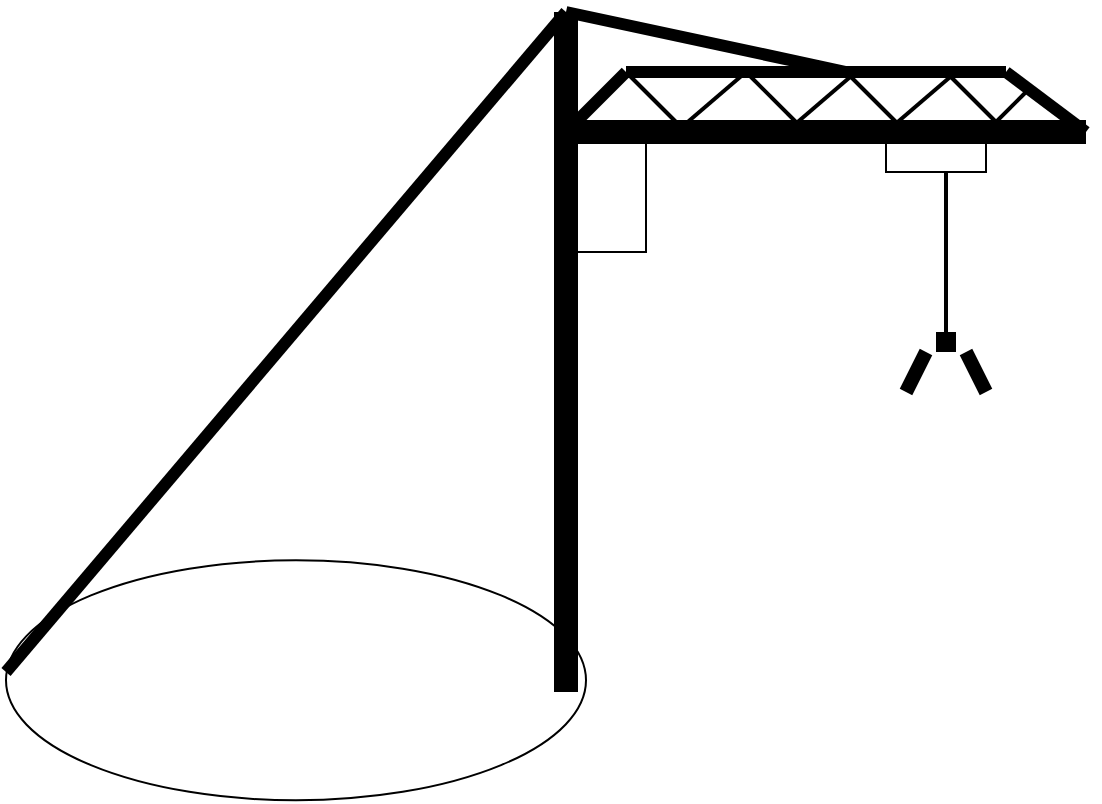 <mxfile version="12.8.0" type="device"><diagram id="F7mzMmhK4mcolFGKgG4K" name="Page-1"><mxGraphModel dx="2066" dy="1083" grid="1" gridSize="10" guides="1" tooltips="1" connect="1" arrows="1" fold="1" page="1" pageScale="1" pageWidth="827" pageHeight="1169" math="0" shadow="0"><root><mxCell id="0"/><mxCell id="1" parent="0"/><mxCell id="uMV4kA-loxWyXcrPjuUd-5" value="" style="rounded=0;whiteSpace=wrap;html=1;" vertex="1" parent="1"><mxGeometry x="480" y="170" width="50" height="20" as="geometry"/></mxCell><mxCell id="uMV4kA-loxWyXcrPjuUd-6" value="" style="rounded=0;whiteSpace=wrap;html=1;" vertex="1" parent="1"><mxGeometry x="320" y="170" width="40" height="60" as="geometry"/></mxCell><mxCell id="uMV4kA-loxWyXcrPjuUd-7" value="" style="ellipse;whiteSpace=wrap;html=1;" vertex="1" parent="1"><mxGeometry x="40" y="384.14" width="290" height="120" as="geometry"/></mxCell><mxCell id="uMV4kA-loxWyXcrPjuUd-8" value="" style="endArrow=none;html=1;strokeWidth=12;" edge="1" parent="1"><mxGeometry width="50" height="50" relative="1" as="geometry"><mxPoint x="320" y="450" as="sourcePoint"/><mxPoint x="320" y="110" as="targetPoint"/></mxGeometry></mxCell><mxCell id="uMV4kA-loxWyXcrPjuUd-9" value="" style="endArrow=none;html=1;strokeWidth=12;" edge="1" parent="1"><mxGeometry width="50" height="50" relative="1" as="geometry"><mxPoint x="320" y="170" as="sourcePoint"/><mxPoint x="580" y="170" as="targetPoint"/></mxGeometry></mxCell><mxCell id="uMV4kA-loxWyXcrPjuUd-10" value="" style="endArrow=none;html=1;strokeWidth=6;jumpSize=0;" edge="1" parent="1"><mxGeometry width="50" height="50" relative="1" as="geometry"><mxPoint x="320" y="170" as="sourcePoint"/><mxPoint x="350" y="140" as="targetPoint"/></mxGeometry></mxCell><mxCell id="uMV4kA-loxWyXcrPjuUd-11" value="" style="endArrow=none;html=1;strokeWidth=6;" edge="1" parent="1"><mxGeometry width="50" height="50" relative="1" as="geometry"><mxPoint x="350" y="140" as="sourcePoint"/><mxPoint x="540" y="140" as="targetPoint"/></mxGeometry></mxCell><mxCell id="uMV4kA-loxWyXcrPjuUd-12" value="" style="endArrow=none;html=1;strokeWidth=6;" edge="1" parent="1"><mxGeometry width="50" height="50" relative="1" as="geometry"><mxPoint x="580" y="170" as="sourcePoint"/><mxPoint x="540" y="140" as="targetPoint"/></mxGeometry></mxCell><mxCell id="uMV4kA-loxWyXcrPjuUd-13" value="" style="endArrow=none;html=1;strokeWidth=6;" edge="1" parent="1"><mxGeometry width="50" height="50" relative="1" as="geometry"><mxPoint x="40" y="440" as="sourcePoint"/><mxPoint x="320" y="110" as="targetPoint"/></mxGeometry></mxCell><mxCell id="uMV4kA-loxWyXcrPjuUd-14" value="" style="endArrow=none;html=1;strokeWidth=6;" edge="1" parent="1"><mxGeometry width="50" height="50" relative="1" as="geometry"><mxPoint x="320" y="110" as="sourcePoint"/><mxPoint x="460" y="140" as="targetPoint"/></mxGeometry></mxCell><mxCell id="uMV4kA-loxWyXcrPjuUd-15" value="" style="endArrow=none;html=1;strokeWidth=2;" edge="1" parent="1"><mxGeometry width="50" height="50" relative="1" as="geometry"><mxPoint x="380" y="170" as="sourcePoint"/><mxPoint x="350" y="140" as="targetPoint"/></mxGeometry></mxCell><mxCell id="uMV4kA-loxWyXcrPjuUd-16" value="" style="endArrow=none;html=1;strokeWidth=2;" edge="1" parent="1"><mxGeometry width="50" height="50" relative="1" as="geometry"><mxPoint x="375.02" y="170" as="sourcePoint"/><mxPoint x="410" y="140" as="targetPoint"/></mxGeometry></mxCell><mxCell id="uMV4kA-loxWyXcrPjuUd-17" value="" style="endArrow=none;html=1;strokeWidth=2;" edge="1" parent="1"><mxGeometry width="50" height="50" relative="1" as="geometry"><mxPoint x="440" y="170" as="sourcePoint"/><mxPoint x="410" y="140" as="targetPoint"/></mxGeometry></mxCell><mxCell id="uMV4kA-loxWyXcrPjuUd-18" value="" style="endArrow=none;html=1;strokeWidth=2;" edge="1" parent="1"><mxGeometry width="50" height="50" relative="1" as="geometry"><mxPoint x="430" y="170" as="sourcePoint"/><mxPoint x="464.98" y="140" as="targetPoint"/></mxGeometry></mxCell><mxCell id="uMV4kA-loxWyXcrPjuUd-19" value="" style="endArrow=none;html=1;strokeWidth=2;" edge="1" parent="1"><mxGeometry width="50" height="50" relative="1" as="geometry"><mxPoint x="490.02" y="170" as="sourcePoint"/><mxPoint x="460.02" y="140" as="targetPoint"/></mxGeometry></mxCell><mxCell id="uMV4kA-loxWyXcrPjuUd-20" value="" style="endArrow=none;html=1;strokeWidth=2;" edge="1" parent="1"><mxGeometry width="50" height="50" relative="1" as="geometry"><mxPoint x="480" y="170" as="sourcePoint"/><mxPoint x="514.98" y="140" as="targetPoint"/></mxGeometry></mxCell><mxCell id="uMV4kA-loxWyXcrPjuUd-21" value="" style="endArrow=none;html=1;strokeWidth=2;" edge="1" parent="1"><mxGeometry width="50" height="50" relative="1" as="geometry"><mxPoint x="540" y="170" as="sourcePoint"/><mxPoint x="510" y="140" as="targetPoint"/></mxGeometry></mxCell><mxCell id="uMV4kA-loxWyXcrPjuUd-22" value="" style="endArrow=none;html=1;strokeWidth=2;" edge="1" parent="1"><mxGeometry width="50" height="50" relative="1" as="geometry"><mxPoint x="530" y="170" as="sourcePoint"/><mxPoint x="550" y="150" as="targetPoint"/></mxGeometry></mxCell><mxCell id="uMV4kA-loxWyXcrPjuUd-24" value="" style="endArrow=none;html=1;strokeWidth=2;" edge="1" parent="1"><mxGeometry width="50" height="50" relative="1" as="geometry"><mxPoint x="510" y="280" as="sourcePoint"/><mxPoint x="510" y="190" as="targetPoint"/></mxGeometry></mxCell><mxCell id="uMV4kA-loxWyXcrPjuUd-56" value="" style="endArrow=none;html=1;strokeColor=#000000;strokeWidth=10;" edge="1" parent="1"><mxGeometry width="50" height="50" relative="1" as="geometry"><mxPoint x="510" y="280" as="sourcePoint"/><mxPoint x="510" y="270" as="targetPoint"/></mxGeometry></mxCell><mxCell id="uMV4kA-loxWyXcrPjuUd-61" value="" style="endArrow=none;html=1;strokeColor=#000000;strokeWidth=7;startSize=6;endSize=6;" edge="1" parent="1"><mxGeometry width="50" height="50" relative="1" as="geometry"><mxPoint x="500" y="280" as="sourcePoint"/><mxPoint x="490" y="300" as="targetPoint"/></mxGeometry></mxCell><mxCell id="uMV4kA-loxWyXcrPjuUd-63" value="" style="endArrow=none;html=1;strokeColor=#000000;strokeWidth=7;startSize=6;endSize=6;" edge="1" parent="1"><mxGeometry width="50" height="50" relative="1" as="geometry"><mxPoint x="530" y="300" as="sourcePoint"/><mxPoint x="520" y="280" as="targetPoint"/></mxGeometry></mxCell></root></mxGraphModel></diagram></mxfile>